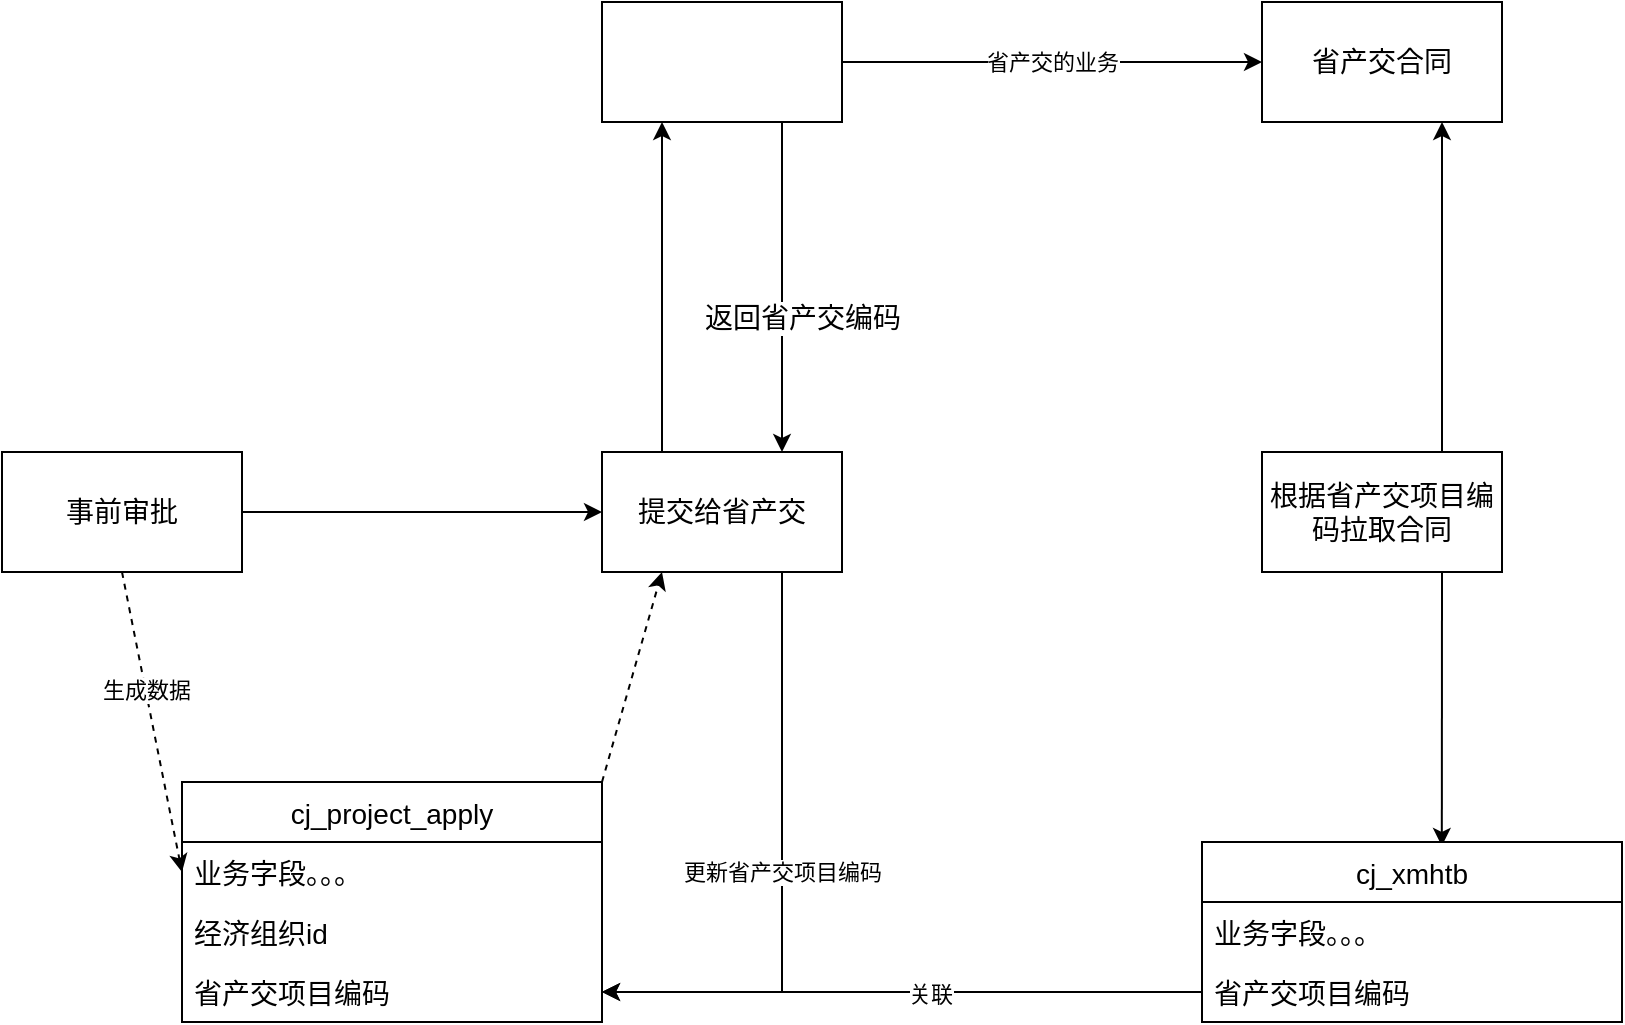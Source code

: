 <mxfile version="20.5.1" type="github">
  <diagram id="X07Baq81gWpiOjJxXAKM" name="第 1 页">
    <mxGraphModel dx="1422" dy="761" grid="1" gridSize="10" guides="1" tooltips="1" connect="1" arrows="1" fold="1" page="0" pageScale="1" pageWidth="827" pageHeight="1169" math="0" shadow="0">
      <root>
        <mxCell id="0" />
        <mxCell id="1" parent="0" />
        <mxCell id="7P25dvQ3lvKpP32Pxlyo-23" style="rounded=0;orthogonalLoop=1;jettySize=auto;html=1;exitX=0.5;exitY=1;exitDx=0;exitDy=0;entryX=0;entryY=0.5;entryDx=0;entryDy=0;dashed=1;" edge="1" parent="1" source="7P25dvQ3lvKpP32Pxlyo-1" target="7P25dvQ3lvKpP32Pxlyo-8">
          <mxGeometry relative="1" as="geometry" />
        </mxCell>
        <mxCell id="7P25dvQ3lvKpP32Pxlyo-24" value="生成数据" style="edgeLabel;html=1;align=center;verticalAlign=middle;resizable=0;points=[];" vertex="1" connectable="0" parent="7P25dvQ3lvKpP32Pxlyo-23">
          <mxGeometry x="-0.218" relative="1" as="geometry">
            <mxPoint as="offset" />
          </mxGeometry>
        </mxCell>
        <mxCell id="7P25dvQ3lvKpP32Pxlyo-25" style="edgeStyle=orthogonalEdgeStyle;rounded=0;orthogonalLoop=1;jettySize=auto;html=1;exitX=1;exitY=0.5;exitDx=0;exitDy=0;entryX=0;entryY=0.5;entryDx=0;entryDy=0;" edge="1" parent="1" source="7P25dvQ3lvKpP32Pxlyo-1" target="7P25dvQ3lvKpP32Pxlyo-5">
          <mxGeometry relative="1" as="geometry" />
        </mxCell>
        <mxCell id="7P25dvQ3lvKpP32Pxlyo-1" value="事前审批" style="rounded=0;whiteSpace=wrap;html=1;fontSize=14;" vertex="1" parent="1">
          <mxGeometry x="90" y="295" width="120" height="60" as="geometry" />
        </mxCell>
        <mxCell id="7P25dvQ3lvKpP32Pxlyo-13" style="edgeStyle=orthogonalEdgeStyle;rounded=0;orthogonalLoop=1;jettySize=auto;html=1;exitX=0.75;exitY=1;exitDx=0;exitDy=0;entryX=0.75;entryY=0;entryDx=0;entryDy=0;fontSize=14;" edge="1" parent="1" source="7P25dvQ3lvKpP32Pxlyo-2" target="7P25dvQ3lvKpP32Pxlyo-5">
          <mxGeometry relative="1" as="geometry" />
        </mxCell>
        <mxCell id="7P25dvQ3lvKpP32Pxlyo-14" value="返回省产交编码" style="edgeLabel;html=1;align=center;verticalAlign=middle;resizable=0;points=[];fontSize=14;" vertex="1" connectable="0" parent="7P25dvQ3lvKpP32Pxlyo-13">
          <mxGeometry x="0.188" y="-4" relative="1" as="geometry">
            <mxPoint x="14" as="offset" />
          </mxGeometry>
        </mxCell>
        <mxCell id="7P25dvQ3lvKpP32Pxlyo-29" value="省产交的业务" style="edgeStyle=none;rounded=0;orthogonalLoop=1;jettySize=auto;html=1;exitX=1;exitY=0.5;exitDx=0;exitDy=0;entryX=0;entryY=0.5;entryDx=0;entryDy=0;" edge="1" parent="1" source="7P25dvQ3lvKpP32Pxlyo-2" target="7P25dvQ3lvKpP32Pxlyo-28">
          <mxGeometry relative="1" as="geometry" />
        </mxCell>
        <mxCell id="7P25dvQ3lvKpP32Pxlyo-2" value="" style="rounded=0;whiteSpace=wrap;html=1;fontSize=14;" vertex="1" parent="1">
          <mxGeometry x="390" y="70" width="120" height="60" as="geometry" />
        </mxCell>
        <mxCell id="7P25dvQ3lvKpP32Pxlyo-12" style="edgeStyle=orthogonalEdgeStyle;rounded=0;orthogonalLoop=1;jettySize=auto;html=1;exitX=0.25;exitY=0;exitDx=0;exitDy=0;entryX=0.25;entryY=1;entryDx=0;entryDy=0;fontSize=14;" edge="1" parent="1" source="7P25dvQ3lvKpP32Pxlyo-5" target="7P25dvQ3lvKpP32Pxlyo-2">
          <mxGeometry relative="1" as="geometry" />
        </mxCell>
        <mxCell id="7P25dvQ3lvKpP32Pxlyo-18" value="更新省产交项目编码" style="edgeStyle=orthogonalEdgeStyle;rounded=0;orthogonalLoop=1;jettySize=auto;html=1;exitX=0.75;exitY=1;exitDx=0;exitDy=0;entryX=1;entryY=0.5;entryDx=0;entryDy=0;" edge="1" parent="1" source="7P25dvQ3lvKpP32Pxlyo-5" target="7P25dvQ3lvKpP32Pxlyo-10">
          <mxGeometry relative="1" as="geometry" />
        </mxCell>
        <mxCell id="7P25dvQ3lvKpP32Pxlyo-5" value="提交给省产交" style="rounded=0;whiteSpace=wrap;html=1;fontSize=14;" vertex="1" parent="1">
          <mxGeometry x="390" y="295" width="120" height="60" as="geometry" />
        </mxCell>
        <mxCell id="7P25dvQ3lvKpP32Pxlyo-26" style="edgeStyle=none;rounded=0;orthogonalLoop=1;jettySize=auto;html=1;exitX=1;exitY=0;exitDx=0;exitDy=0;entryX=0.25;entryY=1;entryDx=0;entryDy=0;dashed=1;" edge="1" parent="1" source="7P25dvQ3lvKpP32Pxlyo-7" target="7P25dvQ3lvKpP32Pxlyo-5">
          <mxGeometry relative="1" as="geometry" />
        </mxCell>
        <mxCell id="7P25dvQ3lvKpP32Pxlyo-7" value="cj_project_apply" style="swimlane;fontStyle=0;childLayout=stackLayout;horizontal=1;startSize=30;horizontalStack=0;resizeParent=1;resizeParentMax=0;resizeLast=0;collapsible=1;marginBottom=0;fontSize=14;" vertex="1" parent="1">
          <mxGeometry x="180" y="460" width="210" height="120" as="geometry" />
        </mxCell>
        <mxCell id="7P25dvQ3lvKpP32Pxlyo-8" value="业务字段。。。" style="text;strokeColor=none;fillColor=none;align=left;verticalAlign=middle;spacingLeft=4;spacingRight=4;overflow=hidden;points=[[0,0.5],[1,0.5]];portConstraint=eastwest;rotatable=0;fontSize=14;" vertex="1" parent="7P25dvQ3lvKpP32Pxlyo-7">
          <mxGeometry y="30" width="210" height="30" as="geometry" />
        </mxCell>
        <mxCell id="7P25dvQ3lvKpP32Pxlyo-9" value="经济组织id" style="text;strokeColor=none;fillColor=none;align=left;verticalAlign=middle;spacingLeft=4;spacingRight=4;overflow=hidden;points=[[0,0.5],[1,0.5]];portConstraint=eastwest;rotatable=0;fontSize=14;" vertex="1" parent="7P25dvQ3lvKpP32Pxlyo-7">
          <mxGeometry y="60" width="210" height="30" as="geometry" />
        </mxCell>
        <mxCell id="7P25dvQ3lvKpP32Pxlyo-10" value="省产交项目编码" style="text;strokeColor=none;fillColor=none;align=left;verticalAlign=middle;spacingLeft=4;spacingRight=4;overflow=hidden;points=[[0,0.5],[1,0.5]];portConstraint=eastwest;rotatable=0;fontSize=14;" vertex="1" parent="7P25dvQ3lvKpP32Pxlyo-7">
          <mxGeometry y="90" width="210" height="30" as="geometry" />
        </mxCell>
        <mxCell id="7P25dvQ3lvKpP32Pxlyo-36" style="edgeStyle=none;rounded=0;orthogonalLoop=1;jettySize=auto;html=1;exitX=0.75;exitY=0;exitDx=0;exitDy=0;entryX=0.75;entryY=1;entryDx=0;entryDy=0;" edge="1" parent="1" source="7P25dvQ3lvKpP32Pxlyo-27" target="7P25dvQ3lvKpP32Pxlyo-28">
          <mxGeometry relative="1" as="geometry" />
        </mxCell>
        <mxCell id="7P25dvQ3lvKpP32Pxlyo-37" style="edgeStyle=none;rounded=0;orthogonalLoop=1;jettySize=auto;html=1;exitX=0.75;exitY=1;exitDx=0;exitDy=0;entryX=0.571;entryY=0.022;entryDx=0;entryDy=0;entryPerimeter=0;" edge="1" parent="1" source="7P25dvQ3lvKpP32Pxlyo-27" target="7P25dvQ3lvKpP32Pxlyo-30">
          <mxGeometry relative="1" as="geometry" />
        </mxCell>
        <mxCell id="7P25dvQ3lvKpP32Pxlyo-27" value="根据省产交项目编码拉取合同" style="rounded=0;whiteSpace=wrap;html=1;fontSize=14;" vertex="1" parent="1">
          <mxGeometry x="720" y="295" width="120" height="60" as="geometry" />
        </mxCell>
        <mxCell id="7P25dvQ3lvKpP32Pxlyo-28" value="省产交合同" style="rounded=0;whiteSpace=wrap;html=1;fontSize=14;" vertex="1" parent="1">
          <mxGeometry x="720" y="70" width="120" height="60" as="geometry" />
        </mxCell>
        <mxCell id="7P25dvQ3lvKpP32Pxlyo-30" value="cj_xmhtb" style="swimlane;fontStyle=0;childLayout=stackLayout;horizontal=1;startSize=30;horizontalStack=0;resizeParent=1;resizeParentMax=0;resizeLast=0;collapsible=1;marginBottom=0;fontSize=14;" vertex="1" parent="1">
          <mxGeometry x="690" y="490" width="210" height="90" as="geometry" />
        </mxCell>
        <mxCell id="7P25dvQ3lvKpP32Pxlyo-31" value="业务字段。。。" style="text;strokeColor=none;fillColor=none;align=left;verticalAlign=middle;spacingLeft=4;spacingRight=4;overflow=hidden;points=[[0,0.5],[1,0.5]];portConstraint=eastwest;rotatable=0;fontSize=14;" vertex="1" parent="7P25dvQ3lvKpP32Pxlyo-30">
          <mxGeometry y="30" width="210" height="30" as="geometry" />
        </mxCell>
        <mxCell id="7P25dvQ3lvKpP32Pxlyo-33" value="省产交项目编码" style="text;strokeColor=none;fillColor=none;align=left;verticalAlign=middle;spacingLeft=4;spacingRight=4;overflow=hidden;points=[[0,0.5],[1,0.5]];portConstraint=eastwest;rotatable=0;fontSize=14;" vertex="1" parent="7P25dvQ3lvKpP32Pxlyo-30">
          <mxGeometry y="60" width="210" height="30" as="geometry" />
        </mxCell>
        <mxCell id="7P25dvQ3lvKpP32Pxlyo-34" style="edgeStyle=none;rounded=0;orthogonalLoop=1;jettySize=auto;html=1;exitX=0;exitY=0.5;exitDx=0;exitDy=0;entryX=1;entryY=0.5;entryDx=0;entryDy=0;" edge="1" parent="1" source="7P25dvQ3lvKpP32Pxlyo-33" target="7P25dvQ3lvKpP32Pxlyo-10">
          <mxGeometry relative="1" as="geometry" />
        </mxCell>
        <mxCell id="7P25dvQ3lvKpP32Pxlyo-35" value="关联" style="edgeLabel;html=1;align=center;verticalAlign=middle;resizable=0;points=[];" vertex="1" connectable="0" parent="7P25dvQ3lvKpP32Pxlyo-34">
          <mxGeometry x="-0.091" y="1" relative="1" as="geometry">
            <mxPoint as="offset" />
          </mxGeometry>
        </mxCell>
      </root>
    </mxGraphModel>
  </diagram>
</mxfile>
